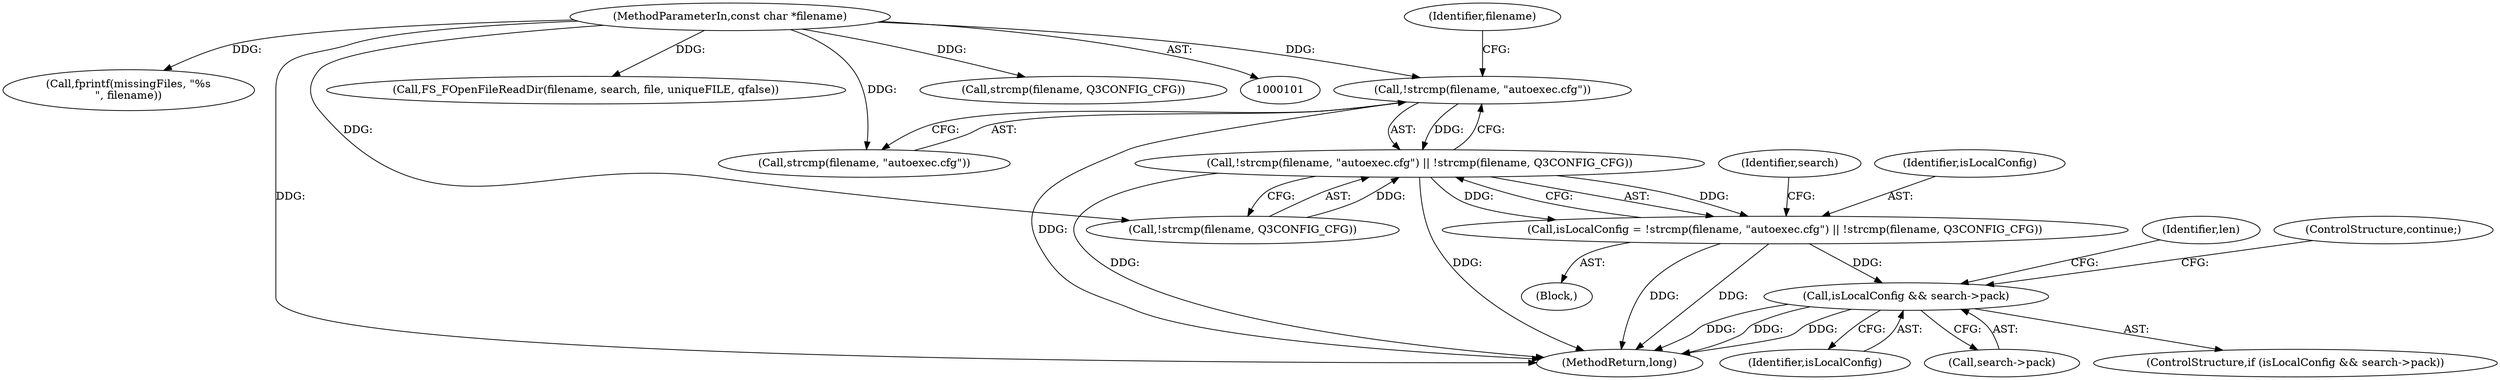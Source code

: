 digraph "0_OpenJK_b6ff2bcb1e4e6976d61e316175c6d7c99860fe20_1@API" {
"1000118" [label="(Call,!strcmp(filename, \"autoexec.cfg\"))"];
"1000102" [label="(MethodParameterIn,const char *filename)"];
"1000117" [label="(Call,!strcmp(filename, \"autoexec.cfg\") || !strcmp(filename, Q3CONFIG_CFG))"];
"1000115" [label="(Call,isLocalConfig = !strcmp(filename, \"autoexec.cfg\") || !strcmp(filename, Q3CONFIG_CFG))"];
"1000138" [label="(Call,isLocalConfig && search->pack)"];
"1000128" [label="(Identifier,search)"];
"1000138" [label="(Call,isLocalConfig && search->pack)"];
"1000176" [label="(Call,fprintf(missingFiles, \"%s\n\", filename))"];
"1000119" [label="(Call,strcmp(filename, \"autoexec.cfg\"))"];
"1000117" [label="(Call,!strcmp(filename, \"autoexec.cfg\") || !strcmp(filename, Q3CONFIG_CFG))"];
"1000122" [label="(Call,!strcmp(filename, Q3CONFIG_CFG))"];
"1000139" [label="(Identifier,isLocalConfig)"];
"1000140" [label="(Call,search->pack)"];
"1000145" [label="(Identifier,len)"];
"1000143" [label="(ControlStructure,continue;)"];
"1000116" [label="(Identifier,isLocalConfig)"];
"1000137" [label="(ControlStructure,if (isLocalConfig && search->pack))"];
"1000118" [label="(Call,!strcmp(filename, \"autoexec.cfg\"))"];
"1000115" [label="(Call,isLocalConfig = !strcmp(filename, \"autoexec.cfg\") || !strcmp(filename, Q3CONFIG_CFG))"];
"1000146" [label="(Call,FS_FOpenFileReadDir(filename, search, file, uniqueFILE, qfalse))"];
"1000194" [label="(MethodReturn,long)"];
"1000105" [label="(Block,)"];
"1000123" [label="(Call,strcmp(filename, Q3CONFIG_CFG))"];
"1000124" [label="(Identifier,filename)"];
"1000102" [label="(MethodParameterIn,const char *filename)"];
"1000118" -> "1000117"  [label="AST: "];
"1000118" -> "1000119"  [label="CFG: "];
"1000119" -> "1000118"  [label="AST: "];
"1000124" -> "1000118"  [label="CFG: "];
"1000117" -> "1000118"  [label="CFG: "];
"1000118" -> "1000194"  [label="DDG: "];
"1000118" -> "1000117"  [label="DDG: "];
"1000102" -> "1000118"  [label="DDG: "];
"1000102" -> "1000101"  [label="AST: "];
"1000102" -> "1000194"  [label="DDG: "];
"1000102" -> "1000119"  [label="DDG: "];
"1000102" -> "1000122"  [label="DDG: "];
"1000102" -> "1000123"  [label="DDG: "];
"1000102" -> "1000146"  [label="DDG: "];
"1000102" -> "1000176"  [label="DDG: "];
"1000117" -> "1000115"  [label="AST: "];
"1000117" -> "1000122"  [label="CFG: "];
"1000122" -> "1000117"  [label="AST: "];
"1000115" -> "1000117"  [label="CFG: "];
"1000117" -> "1000194"  [label="DDG: "];
"1000117" -> "1000194"  [label="DDG: "];
"1000117" -> "1000115"  [label="DDG: "];
"1000117" -> "1000115"  [label="DDG: "];
"1000122" -> "1000117"  [label="DDG: "];
"1000115" -> "1000105"  [label="AST: "];
"1000116" -> "1000115"  [label="AST: "];
"1000128" -> "1000115"  [label="CFG: "];
"1000115" -> "1000194"  [label="DDG: "];
"1000115" -> "1000194"  [label="DDG: "];
"1000115" -> "1000138"  [label="DDG: "];
"1000138" -> "1000137"  [label="AST: "];
"1000138" -> "1000139"  [label="CFG: "];
"1000138" -> "1000140"  [label="CFG: "];
"1000139" -> "1000138"  [label="AST: "];
"1000140" -> "1000138"  [label="AST: "];
"1000143" -> "1000138"  [label="CFG: "];
"1000145" -> "1000138"  [label="CFG: "];
"1000138" -> "1000194"  [label="DDG: "];
"1000138" -> "1000194"  [label="DDG: "];
"1000138" -> "1000194"  [label="DDG: "];
}

